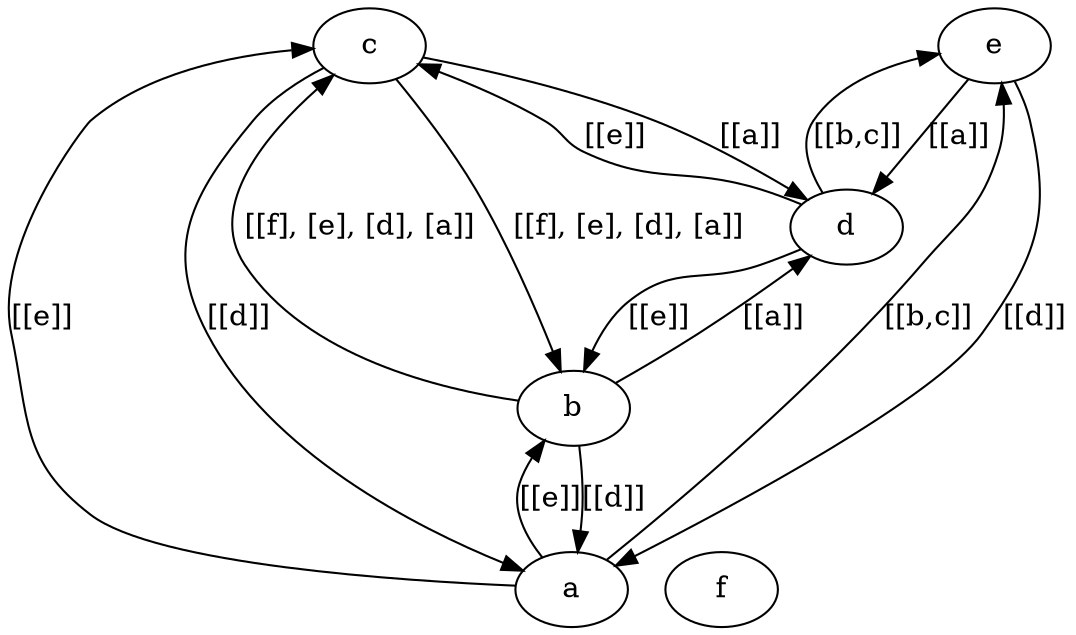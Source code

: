 digraph G {
Graph [rankdir=BT]
1 [label="a"]
2 [label="b"]
3 [label="c"]
4 [label="d"]
5 [label="e"]
6 [label="f"]
1->2 [label="[[e]]"]
1->3 [label="[[e]]"]
1->5 [label="[[b,c]]"]
2->1 [label="[[d]]"]
2->3 [label="[[f], [e], [d], [a]]"]
2->4 [label="[[a]]"]
3->1 [label="[[d]]"]
3->2 [label="[[f], [e], [d], [a]]"]
3->4 [label="[[a]]"]
4->2 [label="[[e]]"]
4->3 [label="[[e]]"]
4->5 [label="[[b,c]]"]
5->1 [label="[[d]]"]
5->4 [label="[[a]]"]
}